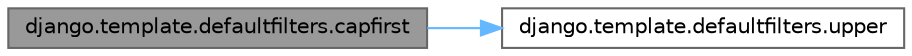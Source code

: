 digraph "django.template.defaultfilters.capfirst"
{
 // LATEX_PDF_SIZE
  bgcolor="transparent";
  edge [fontname=Helvetica,fontsize=10,labelfontname=Helvetica,labelfontsize=10];
  node [fontname=Helvetica,fontsize=10,shape=box,height=0.2,width=0.4];
  rankdir="LR";
  Node1 [id="Node000001",label="django.template.defaultfilters.capfirst",height=0.2,width=0.4,color="gray40", fillcolor="grey60", style="filled", fontcolor="black",tooltip=" "];
  Node1 -> Node2 [id="edge1_Node000001_Node000002",color="steelblue1",style="solid",tooltip=" "];
  Node2 [id="Node000002",label="django.template.defaultfilters.upper",height=0.2,width=0.4,color="grey40", fillcolor="white", style="filled",URL="$namespacedjango_1_1template_1_1defaultfilters.html#a756efb7b25a0231cfbad3ee424d4747e",tooltip=" "];
}
